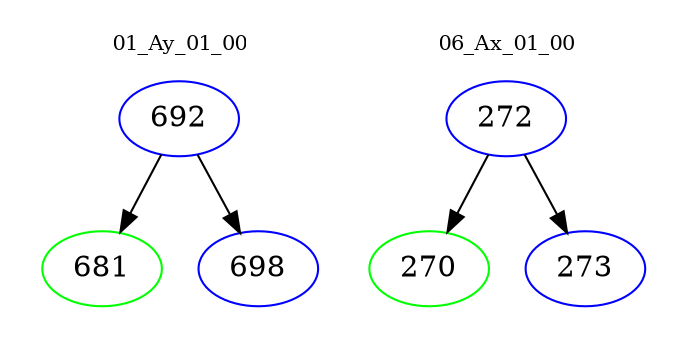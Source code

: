 digraph{
subgraph cluster_0 {
color = white
label = "01_Ay_01_00";
fontsize=10;
T0_692 [label="692", color="blue"]
T0_692 -> T0_681 [color="black"]
T0_681 [label="681", color="green"]
T0_692 -> T0_698 [color="black"]
T0_698 [label="698", color="blue"]
}
subgraph cluster_1 {
color = white
label = "06_Ax_01_00";
fontsize=10;
T1_272 [label="272", color="blue"]
T1_272 -> T1_270 [color="black"]
T1_270 [label="270", color="green"]
T1_272 -> T1_273 [color="black"]
T1_273 [label="273", color="blue"]
}
}
